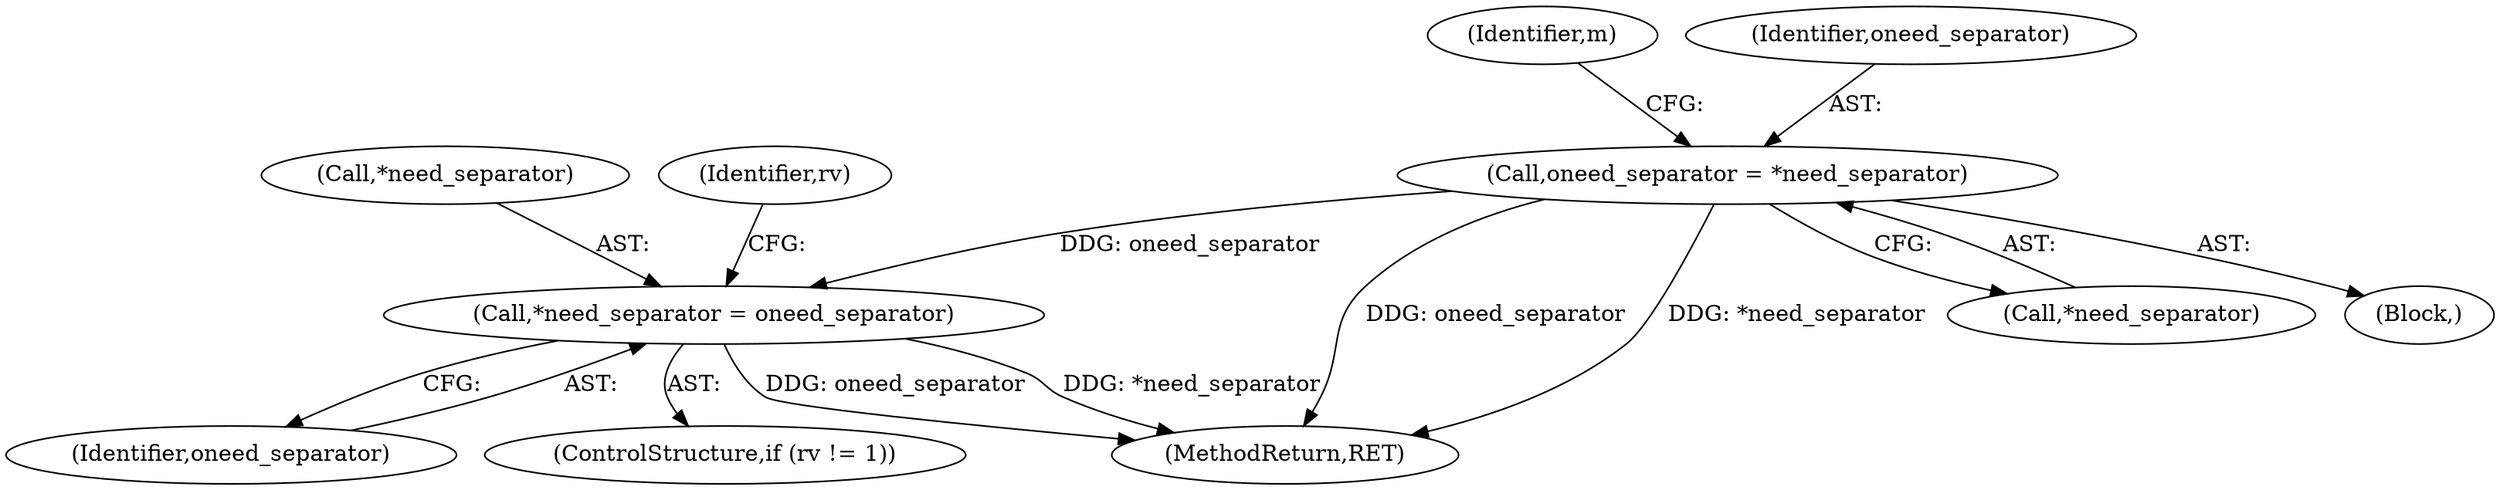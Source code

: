 digraph "0_file_6f737ddfadb596d7d4a993f7ed2141ffd664a81c@pointer" {
"1001719" [label="(Call,*need_separator = oneed_separator)"];
"1001679" [label="(Call,oneed_separator = *need_separator)"];
"1001679" [label="(Call,oneed_separator = *need_separator)"];
"1001722" [label="(Identifier,oneed_separator)"];
"1001686" [label="(Identifier,m)"];
"1001715" [label="(ControlStructure,if (rv != 1))"];
"1001720" [label="(Call,*need_separator)"];
"1001755" [label="(MethodReturn,RET)"];
"1001681" [label="(Call,*need_separator)"];
"1001448" [label="(Block,)"];
"1001680" [label="(Identifier,oneed_separator)"];
"1001724" [label="(Identifier,rv)"];
"1001719" [label="(Call,*need_separator = oneed_separator)"];
"1001719" -> "1001715"  [label="AST: "];
"1001719" -> "1001722"  [label="CFG: "];
"1001720" -> "1001719"  [label="AST: "];
"1001722" -> "1001719"  [label="AST: "];
"1001724" -> "1001719"  [label="CFG: "];
"1001719" -> "1001755"  [label="DDG: oneed_separator"];
"1001719" -> "1001755"  [label="DDG: *need_separator"];
"1001679" -> "1001719"  [label="DDG: oneed_separator"];
"1001679" -> "1001448"  [label="AST: "];
"1001679" -> "1001681"  [label="CFG: "];
"1001680" -> "1001679"  [label="AST: "];
"1001681" -> "1001679"  [label="AST: "];
"1001686" -> "1001679"  [label="CFG: "];
"1001679" -> "1001755"  [label="DDG: oneed_separator"];
"1001679" -> "1001755"  [label="DDG: *need_separator"];
}
